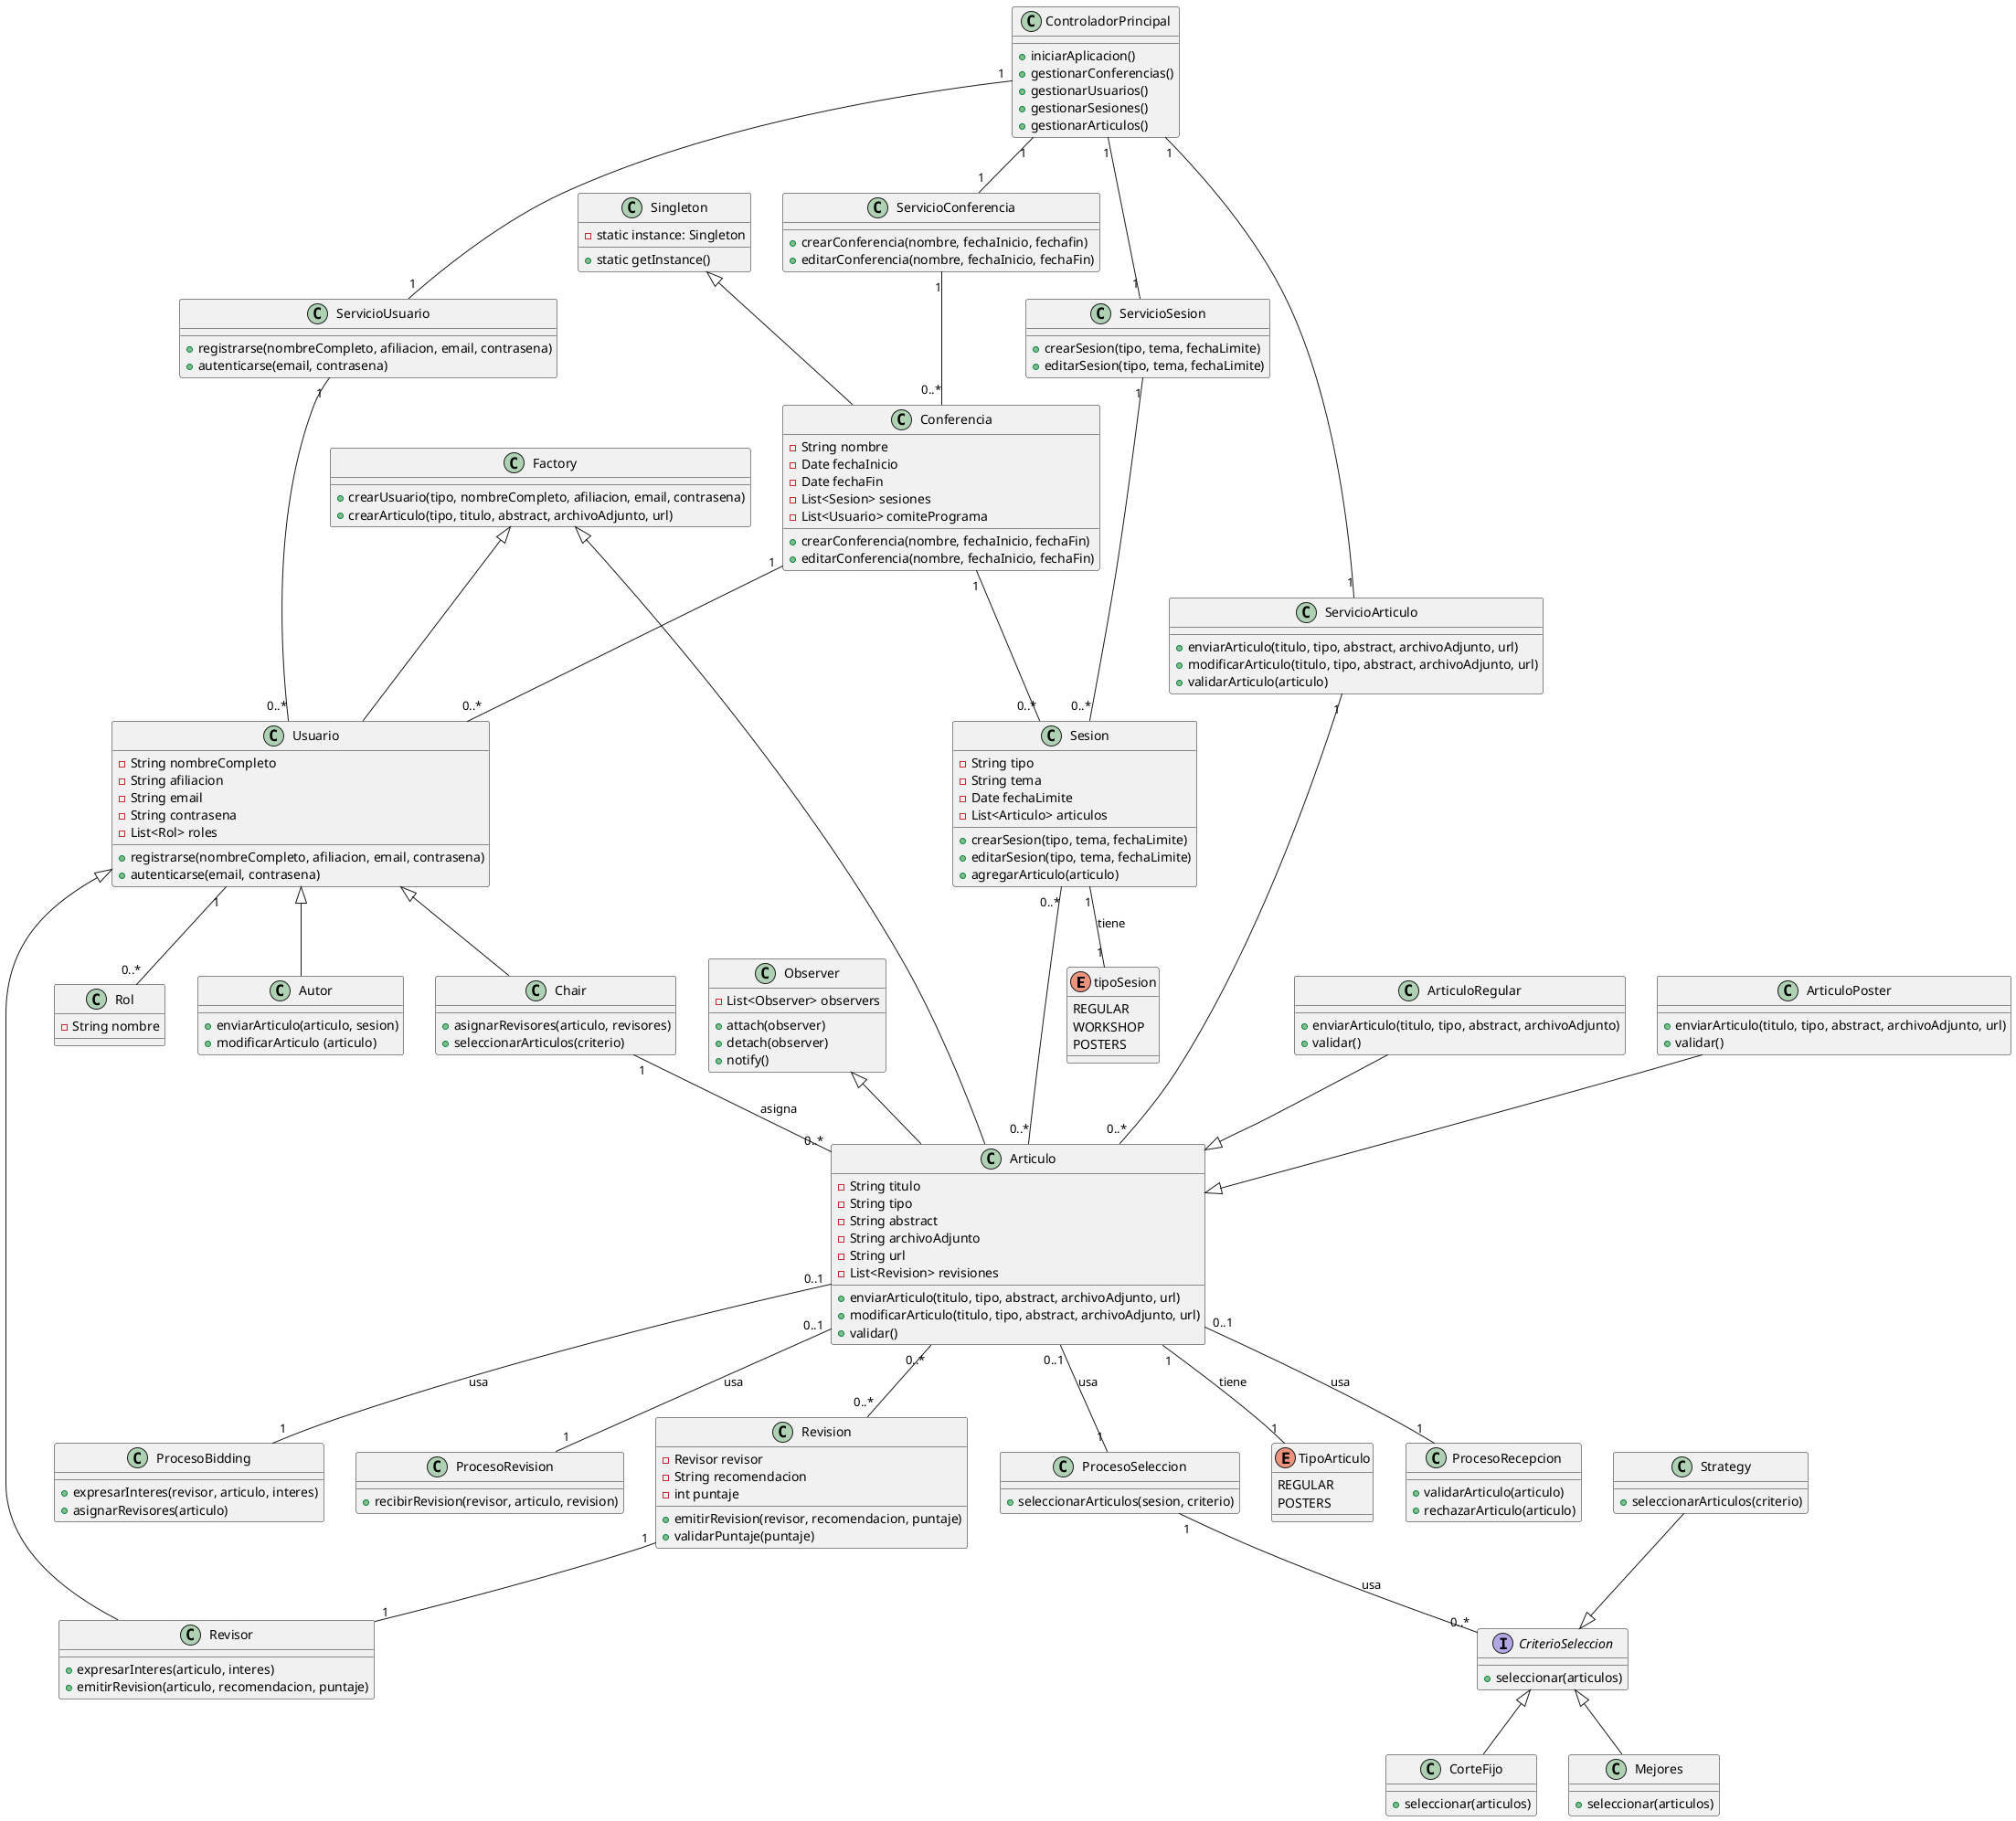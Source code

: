 @startuml Diagrama

' Enumaraciones
enum tipoSesion {
    REGULAR 
    WORKSHOP
    POSTERS

}

enum TipoArticulo {
    REGULAR 
    POSTERS
}

' Gestión de Conferencias
class Conferencia {
    - String nombre
    - Date fechaInicio
    - Date fechaFin
    - List<Sesion> sesiones
    - List<Usuario> comitePrograma
    + crearConferencia(nombre, fechaInicio, fechaFin)
    + editarConferencia(nombre, fechaInicio, fechaFin)
}

class Sesion {
    - String tipo
    - String tema
    - Date fechaLimite
    - List<Articulo> articulos
    + crearSesion(tipo, tema, fechaLimite)
    + editarSesion(tipo, tema, fechaLimite)
    + agregarArticulo(articulo)
}

' Gestión de Usuarios
class Usuario {
    - String nombreCompleto
    - String afiliacion
    - String email
    - String contrasena
    - List<Rol> roles
    + registrarse(nombreCompleto, afiliacion, email, contrasena)
    + autenticarse(email, contrasena)
}

class Rol {
    - String nombre
}

class Autor {
    + enviarArticulo(articulo, sesion)
    + modificarArticulo (articulo)
}

class Revisor {
    + expresarInteres(articulo, interes)
    + emitirRevision(articulo, recomendacion, puntaje)
}

class Chair {
    + asignarRevisores(articulo, revisores)
    + seleccionarArticulos(criterio)
}

' Gestión de Artículos
class Articulo {
    - String titulo
    - String tipo
    - String abstract
    - String archivoAdjunto
    - String url
    - List<Revision> revisiones
    + enviarArticulo(titulo, tipo, abstract, archivoAdjunto, url)
    + modificarArticulo(titulo, tipo, abstract, archivoAdjunto, url)
    + validar()
}

class ArticuloRegular  {
    + enviarArticulo(titulo, tipo, abstract, archivoAdjunto)
    + validar()
}

class ArticuloPoster  {
    + enviarArticulo(titulo, tipo, abstract, archivoAdjunto, url)
    + validar()
}


class Revision {
    - Revisor revisor
    - String recomendacion
    - int puntaje
    + emitirRevision(revisor, recomendacion, puntaje)
    + validarPuntaje(puntaje)
}



' Proceso de Recepción
class ProcesoRecepcion {
    + validarArticulo(articulo)
    + rechazarArticulo(articulo)
}

' Proceso de Bidding
class ProcesoBidding {
    + expresarInteres(revisor, articulo, interes)
    + asignarRevisores(articulo)
}

' Proceso de Revisión
class ProcesoRevision {
    + recibirRevision(revisor, articulo, revision)
}

' Proceso de Selección
class ProcesoSeleccion {
    + seleccionarArticulos(sesion, criterio)
}

' Criterios de Selección
interface CriterioSeleccion {
    + seleccionar(articulos)
}

class CorteFijo  {
    + seleccionar(articulos)
}

class Mejores  {
    + seleccionar(articulos)
}

' Punto de Entrada
class ControladorPrincipal {
    + iniciarAplicacion()
    + gestionarConferencias()
    + gestionarUsuarios()
    + gestionarSesiones()
    + gestionarArticulos()
}

' Servicios
class ServicioConferencia {
    + crearConferencia(nombre, fechaInicio, fechafin)
    + editarConferencia(nombre, fechaInicio, fechaFin)
}



class ServicioUsuario {
    + registrarse(nombreCompleto, afiliacion, email, contrasena)
    + autenticarse(email, contrasena)
}

class ServicioSesion {
    + crearSesion(tipo, tema, fechaLimite)
    + editarSesion(tipo, tema, fechaLimite)
}

class ServicioArticulo {
    + enviarArticulo(titulo, tipo, abstract, archivoAdjunto, url)
    + modificarArticulo(titulo, tipo, abstract, archivoAdjunto, url)
    + validarArticulo(articulo)
}

' Patrones de Diseño
class Singleton {
    - static instance: Singleton
    + static getInstance()
}

class Factory {
    + crearUsuario(tipo, nombreCompleto, afiliacion, email, contrasena)
    + crearArticulo(tipo, titulo, abstract, archivoAdjunto, url)
}

class Observer {
    - List<Observer> observers
    + attach(observer)
    + detach(observer)
    + notify()
}

class Strategy {
    + seleccionarArticulos(criterio)
}

' Relaciones
ControladorPrincipal "1" -- "1" ServicioConferencia
ControladorPrincipal "1" -- "1" ServicioUsuario
ControladorPrincipal "1" -- "1" ServicioSesion
ControladorPrincipal "1" -- "1" ServicioArticulo
ServicioConferencia "1" -- "0..*" Conferencia
ServicioSesion "1" -- "0..*" Sesion
ServicioUsuario "1" -- "0..*" Usuario
ServicioArticulo "1" -- "0..*" Articulo
Conferencia "1" -- "0..*" Sesion
Sesion "0..*" -- "0..*" Articulo
Conferencia "1" -- "0..*" Usuario
Usuario "1" -- "0..*" Rol
Articulo "0..*" -- "0..*" Revision
Revision "1" -- "1" Revisor
Chair "1" -- "0..*" Articulo : asigna
Observer <|-- Articulo
Strategy --|> CriterioSeleccion
Factory <|-- Usuario
Factory <|-- Articulo
Singleton <|-- Conferencia
Usuario <|-- Autor
Usuario <|-- Revisor
Usuario <|-- Chair
ArticuloRegular --|> Articulo
ArticuloPoster --|> Articulo
Articulo "0..1" -- "1" ProcesoRecepcion : usa
Articulo "0..1" -- "1" ProcesoBidding : usa
Articulo "0..1" -- "1" ProcesoRevision : usa
Articulo "0..1" -- "1" ProcesoSeleccion : usa
Articulo "1" -- "1" TipoArticulo : tiene
Sesion "1" -- "1" tipoSesion : tiene
ProcesoSeleccion "1" -- "0..*" CriterioSeleccion : usa
CriterioSeleccion <|-- CorteFijo
CriterioSeleccion <|-- Mejores

@enduml
